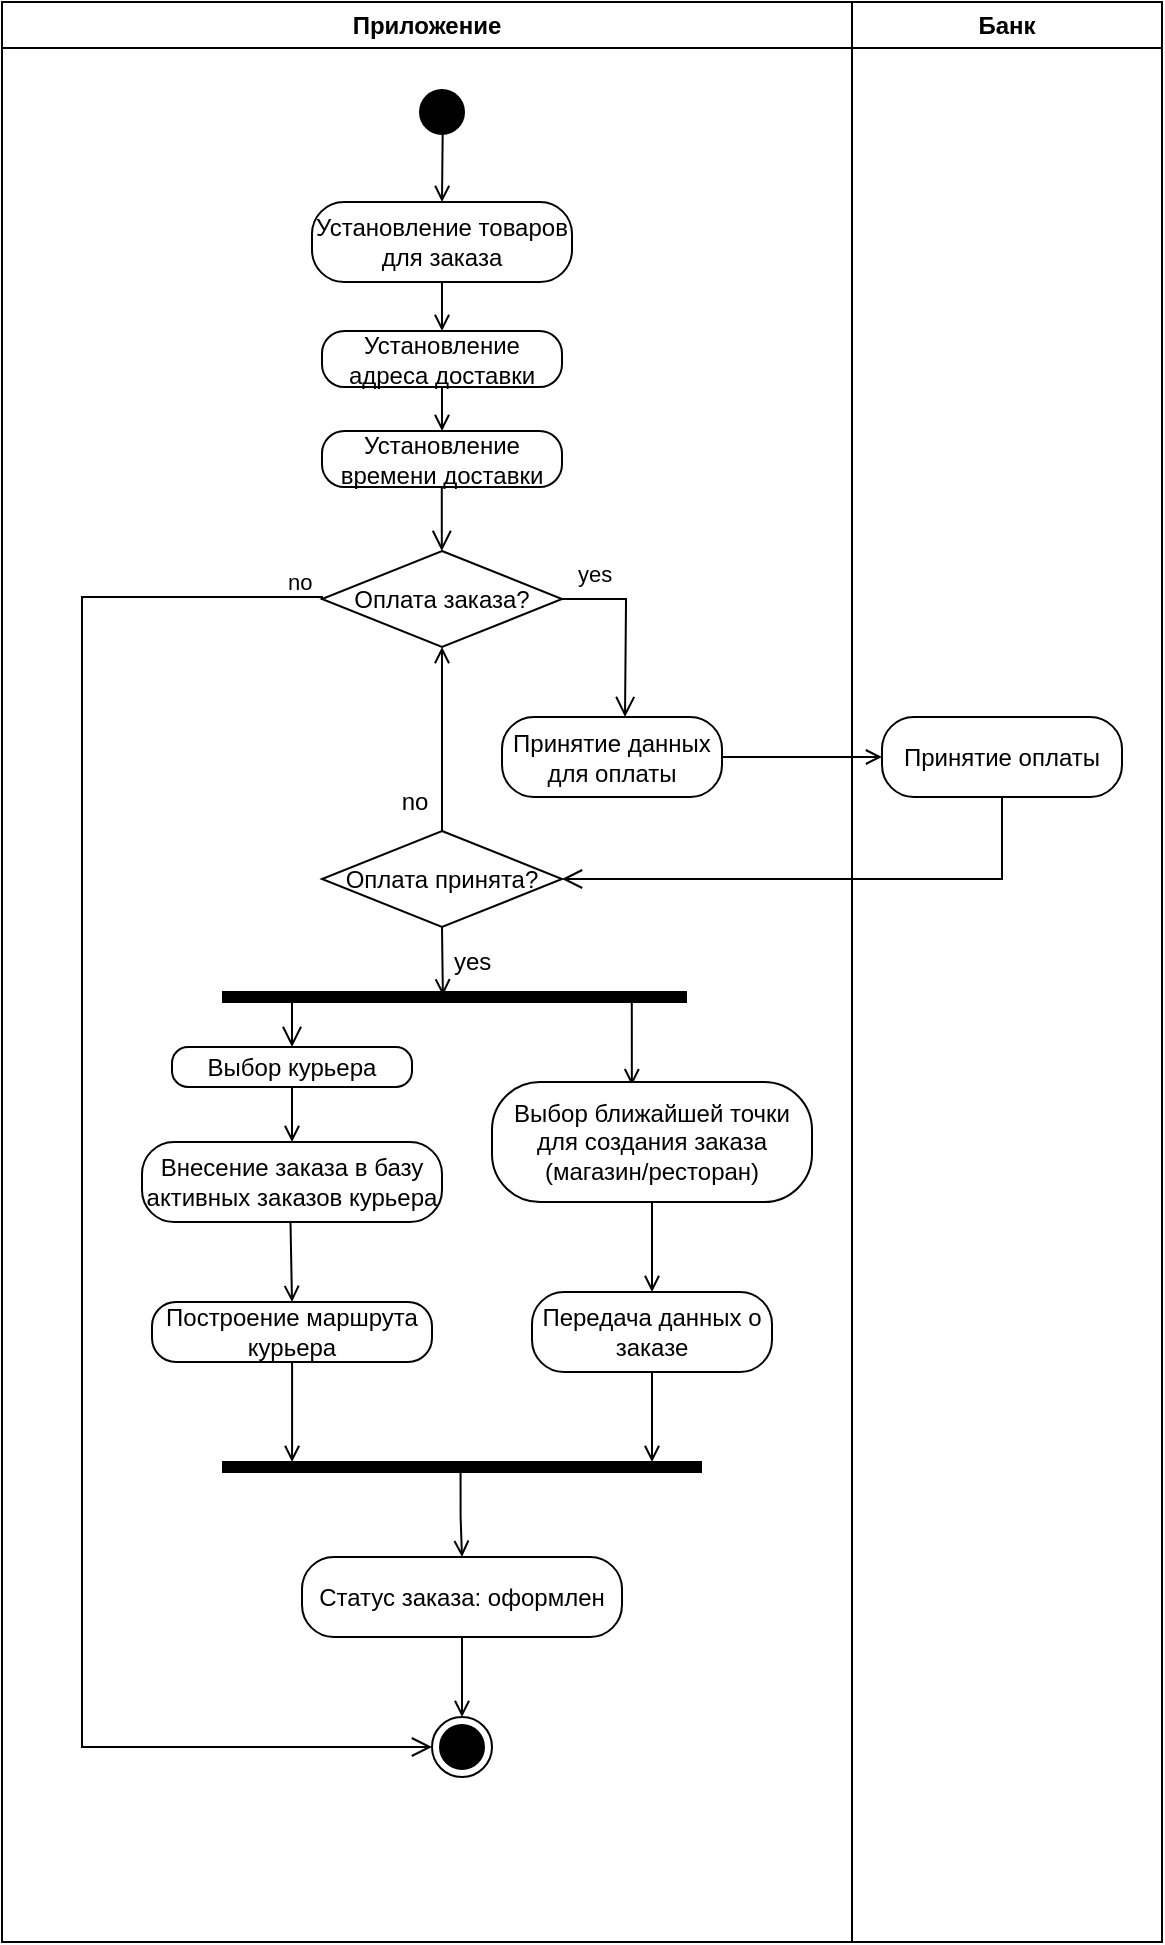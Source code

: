 <mxfile version="24.4.4" type="device">
  <diagram name="Page-1" id="e7e014a7-5840-1c2e-5031-d8a46d1fe8dd">
    <mxGraphModel dx="2004" dy="1134" grid="1" gridSize="10" guides="1" tooltips="1" connect="1" arrows="1" fold="1" page="1" pageScale="1" pageWidth="1169" pageHeight="826" background="none" math="0" shadow="0">
      <root>
        <mxCell id="0" />
        <mxCell id="1" parent="0" />
        <mxCell id="l9qH6Op0RMDfYzI_7IzY-6" value="" style="rounded=0;whiteSpace=wrap;html=1;" vertex="1" parent="1">
          <mxGeometry x="20" y="130" width="580" height="970" as="geometry" />
        </mxCell>
        <mxCell id="3" value="Банк" style="swimlane;whiteSpace=wrap" parent="1" vertex="1">
          <mxGeometry x="445" y="130" width="155" height="970" as="geometry" />
        </mxCell>
        <mxCell id="6WPj77ubRBhvYXVLYecv-57" value="Принятие оплаты" style="rounded=1;whiteSpace=wrap;html=1;arcSize=40;" parent="3" vertex="1">
          <mxGeometry x="15" y="357.5" width="120" height="40" as="geometry" />
        </mxCell>
        <mxCell id="2" value="Приложение" style="swimlane;whiteSpace=wrap" parent="1" vertex="1">
          <mxGeometry x="20" y="130" width="425" height="970" as="geometry" />
        </mxCell>
        <mxCell id="6WPj77ubRBhvYXVLYecv-105" style="edgeStyle=orthogonalEdgeStyle;rounded=0;orthogonalLoop=1;jettySize=auto;html=1;exitX=0.511;exitY=0.864;exitDx=0;exitDy=0;entryX=0.5;entryY=0;entryDx=0;entryDy=0;exitPerimeter=0;endArrow=open;endFill=0;" parent="2" source="5" target="6WPj77ubRBhvYXVLYecv-101" edge="1">
          <mxGeometry relative="1" as="geometry" />
        </mxCell>
        <mxCell id="5" value="" style="ellipse;shape=startState;fillColor=#000000;strokeColor=#000000;" parent="2" vertex="1">
          <mxGeometry x="205" y="40" width="30" height="30" as="geometry" />
        </mxCell>
        <mxCell id="6WPj77ubRBhvYXVLYecv-46" style="edgeStyle=orthogonalEdgeStyle;rounded=0;orthogonalLoop=1;jettySize=auto;html=1;endArrow=open;endFill=0;" parent="2" source="6WPj77ubRBhvYXVLYecv-44" edge="1">
          <mxGeometry relative="1" as="geometry">
            <mxPoint x="220" y="214.5" as="targetPoint" />
          </mxGeometry>
        </mxCell>
        <mxCell id="6WPj77ubRBhvYXVLYecv-44" value="Установление адреса доставки" style="rounded=1;whiteSpace=wrap;html=1;arcSize=40;" parent="2" vertex="1">
          <mxGeometry x="160" y="164.5" width="120" height="28" as="geometry" />
        </mxCell>
        <mxCell id="6WPj77ubRBhvYXVLYecv-49" value="Установление времени доставки" style="rounded=1;whiteSpace=wrap;html=1;arcSize=40;" parent="2" vertex="1">
          <mxGeometry x="160" y="214.5" width="120" height="28" as="geometry" />
        </mxCell>
        <mxCell id="6WPj77ubRBhvYXVLYecv-50" value="" style="edgeStyle=orthogonalEdgeStyle;html=1;verticalAlign=bottom;endArrow=open;endSize=8;rounded=0;" parent="2" edge="1">
          <mxGeometry relative="1" as="geometry">
            <mxPoint x="219.9" y="274.5" as="targetPoint" />
            <mxPoint x="219.9" y="242.5" as="sourcePoint" />
            <Array as="points">
              <mxPoint x="220.4" y="258.5" />
              <mxPoint x="219.4" y="258.5" />
            </Array>
          </mxGeometry>
        </mxCell>
        <mxCell id="6WPj77ubRBhvYXVLYecv-53" value="Оплата заказа?" style="rhombus;whiteSpace=wrap;html=1;" parent="2" vertex="1">
          <mxGeometry x="160" y="274.5" width="120" height="48" as="geometry" />
        </mxCell>
        <mxCell id="6WPj77ubRBhvYXVLYecv-55" value="no" style="edgeStyle=orthogonalEdgeStyle;html=1;align=left;verticalAlign=top;endArrow=open;endSize=8;strokeColor=#000000;rounded=0;exitX=0;exitY=0.5;exitDx=0;exitDy=0;entryX=0;entryY=0.5;entryDx=0;entryDy=0;" parent="2" source="6WPj77ubRBhvYXVLYecv-53" target="6WPj77ubRBhvYXVLYecv-98" edge="1">
          <mxGeometry x="-0.954" y="-21" relative="1" as="geometry">
            <mxPoint x="50" y="877.5" as="targetPoint" />
            <mxPoint x="84.5" y="300.5" as="sourcePoint" />
            <Array as="points">
              <mxPoint x="40" y="297.5" />
              <mxPoint x="40" y="872.5" />
            </Array>
            <mxPoint as="offset" />
          </mxGeometry>
        </mxCell>
        <mxCell id="6WPj77ubRBhvYXVLYecv-59" value="Принятие данных для оплаты" style="rounded=1;whiteSpace=wrap;html=1;arcSize=40;" parent="2" vertex="1">
          <mxGeometry x="250" y="357.5" width="110" height="40" as="geometry" />
        </mxCell>
        <mxCell id="6WPj77ubRBhvYXVLYecv-54" value="yes" style="edgeStyle=orthogonalEdgeStyle;html=1;align=left;verticalAlign=bottom;endArrow=open;endSize=8;strokeColor=#000000;rounded=0;" parent="2" edge="1">
          <mxGeometry x="-0.773" y="4" relative="1" as="geometry">
            <mxPoint x="311.5" y="357.5" as="targetPoint" />
            <mxPoint x="285.5" y="298.5" as="sourcePoint" />
            <Array as="points">
              <mxPoint x="280" y="298.5" />
              <mxPoint x="312" y="298.5" />
              <mxPoint x="312" y="300.5" />
              <mxPoint x="312" y="300.5" />
            </Array>
            <mxPoint as="offset" />
          </mxGeometry>
        </mxCell>
        <mxCell id="6WPj77ubRBhvYXVLYecv-69" style="edgeStyle=orthogonalEdgeStyle;rounded=0;orthogonalLoop=1;jettySize=auto;html=1;entryX=0.5;entryY=1;entryDx=0;entryDy=0;endArrow=open;endFill=0;" parent="2" source="6WPj77ubRBhvYXVLYecv-66" target="6WPj77ubRBhvYXVLYecv-53" edge="1">
          <mxGeometry relative="1" as="geometry" />
        </mxCell>
        <mxCell id="6WPj77ubRBhvYXVLYecv-66" value="Оплата принята?" style="rhombus;whiteSpace=wrap;html=1;" parent="2" vertex="1">
          <mxGeometry x="160" y="414.5" width="120" height="48" as="geometry" />
        </mxCell>
        <mxCell id="6WPj77ubRBhvYXVLYecv-70" value="no" style="text;html=1;align=center;verticalAlign=middle;resizable=0;points=[];autosize=1;strokeColor=none;fillColor=none;" parent="2" vertex="1">
          <mxGeometry x="185.5" y="384.5" width="40" height="30" as="geometry" />
        </mxCell>
        <mxCell id="6WPj77ubRBhvYXVLYecv-84" style="edgeStyle=orthogonalEdgeStyle;rounded=0;orthogonalLoop=1;jettySize=auto;html=1;exitX=0.863;exitY=0.411;exitDx=0;exitDy=0;exitPerimeter=0;entryX=0.437;entryY=0.027;entryDx=0;entryDy=0;endArrow=open;endFill=0;entryPerimeter=0;" parent="2" source="6WPj77ubRBhvYXVLYecv-72" target="6WPj77ubRBhvYXVLYecv-82" edge="1">
          <mxGeometry relative="1" as="geometry">
            <mxPoint x="315" y="537.5" as="targetPoint" />
            <mxPoint x="309.761" y="502.5" as="sourcePoint" />
            <Array as="points">
              <mxPoint x="315" y="497" />
            </Array>
          </mxGeometry>
        </mxCell>
        <mxCell id="6WPj77ubRBhvYXVLYecv-72" value="" style="shape=line;html=1;strokeWidth=6;" parent="2" vertex="1">
          <mxGeometry x="110" y="492.5" width="232.5" height="10" as="geometry" />
        </mxCell>
        <mxCell id="6WPj77ubRBhvYXVLYecv-76" value="Выбор курьера" style="rounded=1;whiteSpace=wrap;html=1;arcSize=40;" parent="2" vertex="1">
          <mxGeometry x="85" y="522.5" width="120" height="20" as="geometry" />
        </mxCell>
        <mxCell id="6WPj77ubRBhvYXVLYecv-73" value="" style="edgeStyle=orthogonalEdgeStyle;html=1;verticalAlign=bottom;endArrow=open;endSize=8;rounded=0;exitX=0.2;exitY=0.654;exitDx=0;exitDy=0;exitPerimeter=0;" parent="2" source="6WPj77ubRBhvYXVLYecv-72" target="6WPj77ubRBhvYXVLYecv-76" edge="1">
          <mxGeometry relative="1" as="geometry">
            <mxPoint x="160" y="532.5" as="targetPoint" />
            <mxPoint x="159.869" y="534.5" as="sourcePoint" />
            <Array as="points">
              <mxPoint x="145" y="499" />
            </Array>
          </mxGeometry>
        </mxCell>
        <mxCell id="6WPj77ubRBhvYXVLYecv-78" value="Внесение заказа в базу активных заказов курьера" style="rounded=1;whiteSpace=wrap;html=1;arcSize=40;" parent="2" vertex="1">
          <mxGeometry x="70" y="570" width="150" height="40" as="geometry" />
        </mxCell>
        <mxCell id="6WPj77ubRBhvYXVLYecv-77" style="edgeStyle=orthogonalEdgeStyle;rounded=0;orthogonalLoop=1;jettySize=auto;html=1;endArrow=open;endFill=0;" parent="2" source="6WPj77ubRBhvYXVLYecv-76" target="6WPj77ubRBhvYXVLYecv-78" edge="1">
          <mxGeometry relative="1" as="geometry">
            <mxPoint x="145" y="557.5" as="targetPoint" />
            <Array as="points" />
          </mxGeometry>
        </mxCell>
        <mxCell id="6WPj77ubRBhvYXVLYecv-80" value="Построение маршрута курьера" style="rounded=1;whiteSpace=wrap;html=1;arcSize=40;" parent="2" vertex="1">
          <mxGeometry x="75" y="650" width="140" height="30" as="geometry" />
        </mxCell>
        <mxCell id="6WPj77ubRBhvYXVLYecv-79" style="edgeStyle=orthogonalEdgeStyle;rounded=0;orthogonalLoop=1;jettySize=auto;html=1;endArrow=open;endFill=0;entryX=0.5;entryY=0;entryDx=0;entryDy=0;exitX=0.495;exitY=1.008;exitDx=0;exitDy=0;exitPerimeter=0;" parent="2" source="6WPj77ubRBhvYXVLYecv-78" target="6WPj77ubRBhvYXVLYecv-80" edge="1">
          <mxGeometry relative="1" as="geometry">
            <mxPoint x="145" y="622.5" as="targetPoint" />
            <mxPoint x="145" y="620" as="sourcePoint" />
          </mxGeometry>
        </mxCell>
        <mxCell id="6WPj77ubRBhvYXVLYecv-82" value="Выбор ближайшей точки для создания заказа (магазин/ресторан)" style="rounded=1;whiteSpace=wrap;html=1;arcSize=40;" parent="2" vertex="1">
          <mxGeometry x="245" y="540" width="160" height="60" as="geometry" />
        </mxCell>
        <mxCell id="6WPj77ubRBhvYXVLYecv-85" style="edgeStyle=orthogonalEdgeStyle;rounded=0;orthogonalLoop=1;jettySize=auto;html=1;exitX=0.5;exitY=1;exitDx=0;exitDy=0;entryX=0.475;entryY=0.419;entryDx=0;entryDy=0;entryPerimeter=0;endArrow=open;endFill=0;" parent="2" source="6WPj77ubRBhvYXVLYecv-66" target="6WPj77ubRBhvYXVLYecv-72" edge="1">
          <mxGeometry relative="1" as="geometry" />
        </mxCell>
        <mxCell id="6WPj77ubRBhvYXVLYecv-87" value="yes" style="text;strokeColor=none;fillColor=none;align=left;verticalAlign=middle;spacingTop=-1;spacingLeft=4;spacingRight=4;rotatable=0;labelPosition=right;points=[];portConstraint=eastwest;" parent="2" vertex="1">
          <mxGeometry x="200" y="472.5" width="20" height="14" as="geometry" />
        </mxCell>
        <mxCell id="6WPj77ubRBhvYXVLYecv-90" value="" style="shape=line;html=1;strokeWidth=6;" parent="2" vertex="1">
          <mxGeometry x="110" y="727.5" width="240" height="10" as="geometry" />
        </mxCell>
        <mxCell id="6WPj77ubRBhvYXVLYecv-89" value="Передача данных о заказе" style="rounded=1;whiteSpace=wrap;html=1;arcSize=40;" parent="2" vertex="1">
          <mxGeometry x="265" y="645" width="120" height="40" as="geometry" />
        </mxCell>
        <mxCell id="6WPj77ubRBhvYXVLYecv-88" style="edgeStyle=orthogonalEdgeStyle;rounded=0;orthogonalLoop=1;jettySize=auto;html=1;endArrow=open;endFill=0;exitX=0.48;exitY=1;exitDx=0;exitDy=0;exitPerimeter=0;" parent="2" source="6WPj77ubRBhvYXVLYecv-82" target="6WPj77ubRBhvYXVLYecv-89" edge="1">
          <mxGeometry relative="1" as="geometry">
            <mxPoint x="330" y="622.5" as="targetPoint" />
            <mxPoint x="315" y="597.5" as="sourcePoint" />
            <Array as="points">
              <mxPoint x="325" y="600" />
            </Array>
          </mxGeometry>
        </mxCell>
        <mxCell id="6WPj77ubRBhvYXVLYecv-92" style="edgeStyle=orthogonalEdgeStyle;rounded=0;orthogonalLoop=1;jettySize=auto;html=1;endArrow=open;endFill=0;" parent="2" source="6WPj77ubRBhvYXVLYecv-89" edge="1">
          <mxGeometry relative="1" as="geometry">
            <mxPoint x="325" y="730" as="targetPoint" />
            <Array as="points" />
          </mxGeometry>
        </mxCell>
        <mxCell id="6WPj77ubRBhvYXVLYecv-99" style="edgeStyle=orthogonalEdgeStyle;rounded=0;orthogonalLoop=1;jettySize=auto;html=1;entryX=0.5;entryY=0;entryDx=0;entryDy=0;endArrow=open;endFill=0;" parent="2" source="6WPj77ubRBhvYXVLYecv-97" target="6WPj77ubRBhvYXVLYecv-98" edge="1">
          <mxGeometry relative="1" as="geometry" />
        </mxCell>
        <mxCell id="6WPj77ubRBhvYXVLYecv-97" value="Статус заказа: оформлен" style="rounded=1;whiteSpace=wrap;html=1;arcSize=40;" parent="2" vertex="1">
          <mxGeometry x="150" y="777.5" width="160" height="40" as="geometry" />
        </mxCell>
        <mxCell id="6WPj77ubRBhvYXVLYecv-94" style="edgeStyle=orthogonalEdgeStyle;rounded=0;orthogonalLoop=1;jettySize=auto;html=1;exitX=0.497;exitY=0.437;exitDx=0;exitDy=0;exitPerimeter=0;endArrow=open;endFill=0;" parent="2" source="6WPj77ubRBhvYXVLYecv-90" target="6WPj77ubRBhvYXVLYecv-97" edge="1">
          <mxGeometry relative="1" as="geometry">
            <mxPoint x="229" y="702.5" as="targetPoint" />
          </mxGeometry>
        </mxCell>
        <mxCell id="6WPj77ubRBhvYXVLYecv-98" value="" style="ellipse;html=1;shape=endState;fillColor=#000000;" parent="2" vertex="1">
          <mxGeometry x="215" y="857.5" width="30" height="30" as="geometry" />
        </mxCell>
        <mxCell id="6WPj77ubRBhvYXVLYecv-104" style="edgeStyle=orthogonalEdgeStyle;rounded=0;orthogonalLoop=1;jettySize=auto;html=1;entryX=0.5;entryY=0;entryDx=0;entryDy=0;endArrow=open;endFill=0;" parent="2" source="6WPj77ubRBhvYXVLYecv-101" target="6WPj77ubRBhvYXVLYecv-44" edge="1">
          <mxGeometry relative="1" as="geometry" />
        </mxCell>
        <mxCell id="6WPj77ubRBhvYXVLYecv-101" value="Установление товаров для заказа" style="rounded=1;whiteSpace=wrap;html=1;arcSize=40;" parent="2" vertex="1">
          <mxGeometry x="155" y="100" width="130" height="40" as="geometry" />
        </mxCell>
        <mxCell id="6WPj77ubRBhvYXVLYecv-106" style="edgeStyle=orthogonalEdgeStyle;rounded=0;orthogonalLoop=1;jettySize=auto;html=1;entryX=0.146;entryY=0.25;entryDx=0;entryDy=0;entryPerimeter=0;endArrow=open;endFill=0;" parent="2" source="6WPj77ubRBhvYXVLYecv-80" target="6WPj77ubRBhvYXVLYecv-90" edge="1">
          <mxGeometry relative="1" as="geometry" />
        </mxCell>
        <mxCell id="6WPj77ubRBhvYXVLYecv-65" style="edgeStyle=orthogonalEdgeStyle;rounded=0;orthogonalLoop=1;jettySize=auto;html=1;entryX=0;entryY=0.5;entryDx=0;entryDy=0;endArrow=open;endFill=0;" parent="1" source="6WPj77ubRBhvYXVLYecv-59" target="6WPj77ubRBhvYXVLYecv-57" edge="1">
          <mxGeometry relative="1" as="geometry" />
        </mxCell>
        <mxCell id="6WPj77ubRBhvYXVLYecv-58" value="" style="edgeStyle=orthogonalEdgeStyle;html=1;verticalAlign=bottom;endArrow=open;endSize=8;rounded=0;entryX=1;entryY=0.5;entryDx=0;entryDy=0;exitX=0.5;exitY=1;exitDx=0;exitDy=0;" parent="1" source="6WPj77ubRBhvYXVLYecv-57" target="6WPj77ubRBhvYXVLYecv-66" edge="1">
          <mxGeometry relative="1" as="geometry">
            <mxPoint x="585.5" y="492" as="targetPoint" />
            <Array as="points">
              <mxPoint x="520" y="569" />
            </Array>
          </mxGeometry>
        </mxCell>
      </root>
    </mxGraphModel>
  </diagram>
</mxfile>

